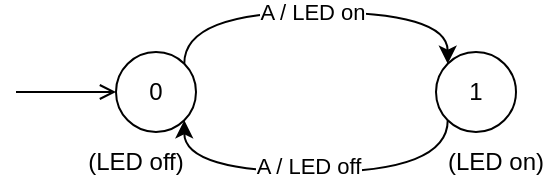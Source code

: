 <mxfile version="24.7.8" pages="4">
  <diagram name="led-aan-uit-schakelaar-diagram" id="suj5K3t5VAUG2CAgYWP2">
    <mxGraphModel dx="954" dy="610" grid="1" gridSize="10" guides="1" tooltips="1" connect="1" arrows="1" fold="1" page="1" pageScale="1" pageWidth="827" pageHeight="1169" math="0" shadow="0">
      <root>
        <mxCell id="0" />
        <mxCell id="1" parent="0" />
        <mxCell id="rDauUibp_t7X1FfBxFjn-1" value="0" style="ellipse;whiteSpace=wrap;html=1;aspect=fixed;" parent="1" vertex="1">
          <mxGeometry x="100" y="220" width="40" height="40" as="geometry" />
        </mxCell>
        <mxCell id="rDauUibp_t7X1FfBxFjn-2" value="1" style="ellipse;whiteSpace=wrap;html=1;aspect=fixed;" parent="1" vertex="1">
          <mxGeometry x="260" y="220" width="40" height="40" as="geometry" />
        </mxCell>
        <mxCell id="rDauUibp_t7X1FfBxFjn-3" value="" style="endArrow=classic;html=1;rounded=0;exitX=1;exitY=0;exitDx=0;exitDy=0;entryX=0;entryY=0;entryDx=0;entryDy=0;edgeStyle=orthogonalEdgeStyle;curved=1;" parent="1" source="rDauUibp_t7X1FfBxFjn-1" target="rDauUibp_t7X1FfBxFjn-2" edge="1">
          <mxGeometry width="50" height="50" relative="1" as="geometry">
            <mxPoint x="390" y="340" as="sourcePoint" />
            <mxPoint x="440" y="290" as="targetPoint" />
            <Array as="points">
              <mxPoint x="134" y="200" />
              <mxPoint x="266" y="200" />
            </Array>
          </mxGeometry>
        </mxCell>
        <mxCell id="rDauUibp_t7X1FfBxFjn-5" value="A / LED on" style="edgeLabel;html=1;align=center;verticalAlign=middle;resizable=0;points=[];" parent="rDauUibp_t7X1FfBxFjn-3" vertex="1" connectable="0">
          <mxGeometry x="-0.022" relative="1" as="geometry">
            <mxPoint as="offset" />
          </mxGeometry>
        </mxCell>
        <mxCell id="rDauUibp_t7X1FfBxFjn-4" value="" style="endArrow=classic;html=1;rounded=0;exitX=0;exitY=1;exitDx=0;exitDy=0;entryX=1;entryY=1;entryDx=0;entryDy=0;edgeStyle=orthogonalEdgeStyle;curved=1;" parent="1" source="rDauUibp_t7X1FfBxFjn-2" target="rDauUibp_t7X1FfBxFjn-1" edge="1">
          <mxGeometry width="50" height="50" relative="1" as="geometry">
            <mxPoint x="390" y="340" as="sourcePoint" />
            <mxPoint x="440" y="290" as="targetPoint" />
            <Array as="points">
              <mxPoint x="266" y="280" />
              <mxPoint x="134" y="280" />
            </Array>
          </mxGeometry>
        </mxCell>
        <mxCell id="rDauUibp_t7X1FfBxFjn-6" value="A / LED off" style="edgeLabel;html=1;align=center;verticalAlign=middle;resizable=0;points=[];" parent="rDauUibp_t7X1FfBxFjn-4" vertex="1" connectable="0">
          <mxGeometry x="0.054" y="-3" relative="1" as="geometry">
            <mxPoint as="offset" />
          </mxGeometry>
        </mxCell>
        <mxCell id="rDauUibp_t7X1FfBxFjn-7" value="&lt;div&gt;(LED off)&lt;/div&gt;" style="text;html=1;align=center;verticalAlign=middle;whiteSpace=wrap;rounded=0;" parent="1" vertex="1">
          <mxGeometry x="80" y="260" width="60" height="30" as="geometry" />
        </mxCell>
        <mxCell id="rDauUibp_t7X1FfBxFjn-8" value="&lt;div&gt;(LED on)&lt;/div&gt;" style="text;html=1;align=center;verticalAlign=middle;whiteSpace=wrap;rounded=0;" parent="1" vertex="1">
          <mxGeometry x="260" y="260" width="60" height="30" as="geometry" />
        </mxCell>
        <mxCell id="rDauUibp_t7X1FfBxFjn-9" value="" style="endArrow=open;html=1;rounded=0;endFill=0;" parent="1" edge="1">
          <mxGeometry width="50" height="50" relative="1" as="geometry">
            <mxPoint x="50" y="240" as="sourcePoint" />
            <mxPoint x="100" y="240" as="targetPoint" />
          </mxGeometry>
        </mxCell>
      </root>
    </mxGraphModel>
  </diagram>
  <diagram name="led-knoppen-dimmer-diagram" id="qQCY2LVE5oTYya2wJCg9">
    <mxGraphModel dx="954" dy="610" grid="1" gridSize="10" guides="1" tooltips="1" connect="1" arrows="1" fold="1" page="1" pageScale="1" pageWidth="827" pageHeight="1169" math="0" shadow="0">
      <root>
        <mxCell id="1oPcDR1ojqYA5k70-krx-0" />
        <mxCell id="1oPcDR1ojqYA5k70-krx-1" parent="1oPcDR1ojqYA5k70-krx-0" />
        <mxCell id="1oPcDR1ojqYA5k70-krx-2" value="0" style="ellipse;whiteSpace=wrap;html=1;aspect=fixed;" vertex="1" parent="1oPcDR1ojqYA5k70-krx-1">
          <mxGeometry x="100" y="220" width="40" height="40" as="geometry" />
        </mxCell>
        <mxCell id="1oPcDR1ojqYA5k70-krx-3" value="1" style="ellipse;whiteSpace=wrap;html=1;aspect=fixed;" vertex="1" parent="1oPcDR1ojqYA5k70-krx-1">
          <mxGeometry x="260" y="220" width="40" height="40" as="geometry" />
        </mxCell>
        <mxCell id="1oPcDR1ojqYA5k70-krx-4" value="" style="endArrow=classic;html=1;rounded=0;exitX=1;exitY=0;exitDx=0;exitDy=0;entryX=0;entryY=0;entryDx=0;entryDy=0;edgeStyle=orthogonalEdgeStyle;curved=1;" edge="1" parent="1oPcDR1ojqYA5k70-krx-1" source="1oPcDR1ojqYA5k70-krx-2" target="1oPcDR1ojqYA5k70-krx-3">
          <mxGeometry width="50" height="50" relative="1" as="geometry">
            <mxPoint x="390" y="340" as="sourcePoint" />
            <mxPoint x="440" y="290" as="targetPoint" />
            <Array as="points">
              <mxPoint x="134" y="200" />
              <mxPoint x="266" y="200" />
            </Array>
          </mxGeometry>
        </mxCell>
        <mxCell id="1oPcDR1ojqYA5k70-krx-5" value="A / LED level 1" style="edgeLabel;html=1;align=center;verticalAlign=middle;resizable=0;points=[];" vertex="1" connectable="0" parent="1oPcDR1ojqYA5k70-krx-4">
          <mxGeometry x="-0.022" relative="1" as="geometry">
            <mxPoint as="offset" />
          </mxGeometry>
        </mxCell>
        <mxCell id="1oPcDR1ojqYA5k70-krx-6" value="" style="endArrow=classic;html=1;rounded=0;exitX=0;exitY=1;exitDx=0;exitDy=0;entryX=1;entryY=1;entryDx=0;entryDy=0;edgeStyle=orthogonalEdgeStyle;curved=1;" edge="1" parent="1oPcDR1ojqYA5k70-krx-1" source="1oPcDR1ojqYA5k70-krx-3" target="1oPcDR1ojqYA5k70-krx-2">
          <mxGeometry width="50" height="50" relative="1" as="geometry">
            <mxPoint x="390" y="340" as="sourcePoint" />
            <mxPoint x="440" y="290" as="targetPoint" />
            <Array as="points">
              <mxPoint x="266" y="280" />
              <mxPoint x="134" y="280" />
            </Array>
          </mxGeometry>
        </mxCell>
        <mxCell id="1oPcDR1ojqYA5k70-krx-7" value="B / LED level 0" style="edgeLabel;html=1;align=center;verticalAlign=middle;resizable=0;points=[];" vertex="1" connectable="0" parent="1oPcDR1ojqYA5k70-krx-6">
          <mxGeometry x="0.054" y="-3" relative="1" as="geometry">
            <mxPoint as="offset" />
          </mxGeometry>
        </mxCell>
        <mxCell id="1oPcDR1ojqYA5k70-krx-10" value="" style="endArrow=open;html=1;rounded=0;endFill=0;" edge="1" parent="1oPcDR1ojqYA5k70-krx-1">
          <mxGeometry width="50" height="50" relative="1" as="geometry">
            <mxPoint x="50" y="240" as="sourcePoint" />
            <mxPoint x="100" y="240" as="targetPoint" />
          </mxGeometry>
        </mxCell>
        <mxCell id="obV0xKAMrJDedLNOsX-t-0" value="2" style="ellipse;whiteSpace=wrap;html=1;aspect=fixed;" vertex="1" parent="1oPcDR1ojqYA5k70-krx-1">
          <mxGeometry x="430" y="220" width="40" height="40" as="geometry" />
        </mxCell>
        <mxCell id="obV0xKAMrJDedLNOsX-t-1" value="" style="endArrow=classic;html=1;rounded=0;exitX=1;exitY=0;exitDx=0;exitDy=0;entryX=0;entryY=0;entryDx=0;entryDy=0;edgeStyle=orthogonalEdgeStyle;curved=1;" edge="1" parent="1oPcDR1ojqYA5k70-krx-1" source="1oPcDR1ojqYA5k70-krx-3" target="obV0xKAMrJDedLNOsX-t-0">
          <mxGeometry width="50" height="50" relative="1" as="geometry">
            <mxPoint x="390" y="340" as="sourcePoint" />
            <mxPoint x="440" y="290" as="targetPoint" />
            <Array as="points">
              <mxPoint x="294" y="200" />
              <mxPoint x="436" y="200" />
            </Array>
          </mxGeometry>
        </mxCell>
        <mxCell id="obV0xKAMrJDedLNOsX-t-2" value="A / LED level 2" style="edgeLabel;html=1;align=center;verticalAlign=middle;resizable=0;points=[];" vertex="1" connectable="0" parent="obV0xKAMrJDedLNOsX-t-1">
          <mxGeometry x="0.01" y="-1" relative="1" as="geometry">
            <mxPoint as="offset" />
          </mxGeometry>
        </mxCell>
        <mxCell id="obV0xKAMrJDedLNOsX-t-4" value="" style="endArrow=classic;html=1;rounded=0;entryX=1;entryY=1;entryDx=0;entryDy=0;exitX=0;exitY=1;exitDx=0;exitDy=0;edgeStyle=orthogonalEdgeStyle;curved=1;" edge="1" parent="1oPcDR1ojqYA5k70-krx-1" source="obV0xKAMrJDedLNOsX-t-0" target="1oPcDR1ojqYA5k70-krx-3">
          <mxGeometry width="50" height="50" relative="1" as="geometry">
            <mxPoint x="390" y="340" as="sourcePoint" />
            <mxPoint x="440" y="290" as="targetPoint" />
            <Array as="points">
              <mxPoint x="436" y="280" />
              <mxPoint x="294" y="280" />
            </Array>
          </mxGeometry>
        </mxCell>
        <mxCell id="obV0xKAMrJDedLNOsX-t-5" value="B / LED level 1" style="edgeLabel;html=1;align=center;verticalAlign=middle;resizable=0;points=[];" vertex="1" connectable="0" parent="obV0xKAMrJDedLNOsX-t-4">
          <mxGeometry x="0.052" y="-2" relative="1" as="geometry">
            <mxPoint as="offset" />
          </mxGeometry>
        </mxCell>
        <mxCell id="obV0xKAMrJDedLNOsX-t-6" value="" style="endArrow=classic;html=1;rounded=0;exitX=1;exitY=0;exitDx=0;exitDy=0;edgeStyle=orthogonalEdgeStyle;curved=1;entryX=1;entryY=1;entryDx=0;entryDy=0;" edge="1" parent="1oPcDR1ojqYA5k70-krx-1" source="obV0xKAMrJDedLNOsX-t-0" target="obV0xKAMrJDedLNOsX-t-0">
          <mxGeometry width="50" height="50" relative="1" as="geometry">
            <mxPoint x="540" y="230" as="sourcePoint" />
            <mxPoint x="560" y="270" as="targetPoint" />
            <Array as="points">
              <mxPoint x="550" y="240" />
            </Array>
          </mxGeometry>
        </mxCell>
        <mxCell id="obV0xKAMrJDedLNOsX-t-7" value="as" style="edgeLabel;html=1;align=center;verticalAlign=middle;resizable=0;points=[];" vertex="1" connectable="0" parent="obV0xKAMrJDedLNOsX-t-6">
          <mxGeometry x="-0.233" y="-3" relative="1" as="geometry">
            <mxPoint as="offset" />
          </mxGeometry>
        </mxCell>
        <mxCell id="obV0xKAMrJDedLNOsX-t-8" value="A / LED level 2" style="edgeLabel;html=1;align=center;verticalAlign=middle;resizable=0;points=[];" vertex="1" connectable="0" parent="obV0xKAMrJDedLNOsX-t-6">
          <mxGeometry x="-0.523" y="-6" relative="1" as="geometry">
            <mxPoint x="16" y="1" as="offset" />
          </mxGeometry>
        </mxCell>
        <mxCell id="obV0xKAMrJDedLNOsX-t-9" value="" style="endArrow=classic;html=1;rounded=0;edgeStyle=orthogonalEdgeStyle;curved=1;exitX=0;exitY=0.25;exitDx=0;exitDy=0;exitPerimeter=0;entryX=0.5;entryY=0;entryDx=0;entryDy=0;" edge="1" parent="1oPcDR1ojqYA5k70-krx-1" source="1oPcDR1ojqYA5k70-krx-2" target="1oPcDR1ojqYA5k70-krx-2">
          <mxGeometry width="50" height="50" relative="1" as="geometry">
            <mxPoint x="50" y="210" as="sourcePoint" />
            <mxPoint x="100" y="160" as="targetPoint" />
            <Array as="points">
              <mxPoint x="90" y="160" />
            </Array>
          </mxGeometry>
        </mxCell>
        <mxCell id="obV0xKAMrJDedLNOsX-t-10" value="B /LED level 0" style="edgeLabel;html=1;align=center;verticalAlign=middle;resizable=0;points=[];" vertex="1" connectable="0" parent="obV0xKAMrJDedLNOsX-t-9">
          <mxGeometry x="-0.657" y="3" relative="1" as="geometry">
            <mxPoint x="-24" as="offset" />
          </mxGeometry>
        </mxCell>
      </root>
    </mxGraphModel>
  </diagram>
  <diagram name="led-met-timer-diagram" id="B0DlwmSIrf9TGEvLLa5u">
    <mxGraphModel dx="954" dy="610" grid="1" gridSize="10" guides="1" tooltips="1" connect="1" arrows="1" fold="1" page="1" pageScale="1" pageWidth="827" pageHeight="1169" math="0" shadow="0">
      <root>
        <mxCell id="kqJ1kcw-TuHTR2UuNhqG-0" />
        <mxCell id="kqJ1kcw-TuHTR2UuNhqG-1" parent="kqJ1kcw-TuHTR2UuNhqG-0" />
        <mxCell id="kqJ1kcw-TuHTR2UuNhqG-2" value="0" style="ellipse;whiteSpace=wrap;html=1;aspect=fixed;rounded=1;" parent="kqJ1kcw-TuHTR2UuNhqG-1" vertex="1">
          <mxGeometry x="100" y="220" width="40" height="40" as="geometry" />
        </mxCell>
        <mxCell id="kqJ1kcw-TuHTR2UuNhqG-3" value="1" style="ellipse;whiteSpace=wrap;html=1;aspect=fixed;rounded=1;" parent="kqJ1kcw-TuHTR2UuNhqG-1" vertex="1">
          <mxGeometry x="330" y="220" width="40" height="40" as="geometry" />
        </mxCell>
        <mxCell id="kqJ1kcw-TuHTR2UuNhqG-4" value="" style="endArrow=classic;html=1;rounded=1;exitX=1;exitY=0;exitDx=0;exitDy=0;entryX=0;entryY=0;entryDx=0;entryDy=0;edgeStyle=orthogonalEdgeStyle;curved=1;" parent="kqJ1kcw-TuHTR2UuNhqG-1" source="kqJ1kcw-TuHTR2UuNhqG-2" target="kqJ1kcw-TuHTR2UuNhqG-3" edge="1">
          <mxGeometry width="50" height="50" relative="1" as="geometry">
            <mxPoint x="390" y="340" as="sourcePoint" />
            <mxPoint x="440" y="290" as="targetPoint" />
            <Array as="points">
              <mxPoint x="134" y="200" />
              <mxPoint x="336" y="200" />
            </Array>
          </mxGeometry>
        </mxCell>
        <mxCell id="kqJ1kcw-TuHTR2UuNhqG-5" value="A / LED on. start timer" style="edgeLabel;html=1;align=center;verticalAlign=middle;resizable=0;points=[];rounded=1;" parent="kqJ1kcw-TuHTR2UuNhqG-4" vertex="1" connectable="0">
          <mxGeometry x="-0.022" relative="1" as="geometry">
            <mxPoint as="offset" />
          </mxGeometry>
        </mxCell>
        <mxCell id="kqJ1kcw-TuHTR2UuNhqG-6" value="" style="endArrow=classic;html=1;rounded=1;exitX=0;exitY=1;exitDx=0;exitDy=0;entryX=1;entryY=1;entryDx=0;entryDy=0;edgeStyle=orthogonalEdgeStyle;curved=1;" parent="kqJ1kcw-TuHTR2UuNhqG-1" source="kqJ1kcw-TuHTR2UuNhqG-3" target="kqJ1kcw-TuHTR2UuNhqG-2" edge="1">
          <mxGeometry width="50" height="50" relative="1" as="geometry">
            <mxPoint x="390" y="340" as="sourcePoint" />
            <mxPoint x="440" y="290" as="targetPoint" />
            <Array as="points">
              <mxPoint x="330" y="254" />
              <mxPoint x="330" y="280" />
              <mxPoint x="134" y="280" />
            </Array>
          </mxGeometry>
        </mxCell>
        <mxCell id="kqJ1kcw-TuHTR2UuNhqG-7" value="timer / LED off" style="edgeLabel;html=1;align=center;verticalAlign=middle;resizable=0;points=[];rounded=1;" parent="kqJ1kcw-TuHTR2UuNhqG-6" vertex="1" connectable="0">
          <mxGeometry x="0.054" y="-3" relative="1" as="geometry">
            <mxPoint x="-1" as="offset" />
          </mxGeometry>
        </mxCell>
        <mxCell id="kqJ1kcw-TuHTR2UuNhqG-8" value="&lt;div&gt;(LED off)&lt;/div&gt;" style="text;html=1;align=center;verticalAlign=middle;whiteSpace=wrap;rounded=1;" parent="kqJ1kcw-TuHTR2UuNhqG-1" vertex="1">
          <mxGeometry x="80" y="260" width="60" height="30" as="geometry" />
        </mxCell>
        <mxCell id="kqJ1kcw-TuHTR2UuNhqG-9" value="&lt;div&gt;(LED on)&lt;/div&gt;" style="text;html=1;align=center;verticalAlign=middle;whiteSpace=wrap;rounded=1;" parent="kqJ1kcw-TuHTR2UuNhqG-1" vertex="1">
          <mxGeometry x="330" y="260" width="60" height="30" as="geometry" />
        </mxCell>
        <mxCell id="kqJ1kcw-TuHTR2UuNhqG-10" value="" style="endArrow=open;html=1;rounded=1;endFill=0;" parent="kqJ1kcw-TuHTR2UuNhqG-1" edge="1">
          <mxGeometry width="50" height="50" relative="1" as="geometry">
            <mxPoint x="50" y="240" as="sourcePoint" />
            <mxPoint x="100" y="240" as="targetPoint" />
          </mxGeometry>
        </mxCell>
        <mxCell id="i-ciQt3in527QOjcitqm-2" value="" style="endArrow=classic;html=1;rounded=1;exitX=1;exitY=0;exitDx=0;exitDy=0;entryX=1;entryY=1;entryDx=0;entryDy=0;edgeStyle=orthogonalEdgeStyle;curved=1;elbow=vertical;" parent="kqJ1kcw-TuHTR2UuNhqG-1" source="kqJ1kcw-TuHTR2UuNhqG-3" target="kqJ1kcw-TuHTR2UuNhqG-3" edge="1">
          <mxGeometry width="50" height="50" relative="1" as="geometry">
            <mxPoint x="390" y="340" as="sourcePoint" />
            <mxPoint x="440" y="290" as="targetPoint" />
            <Array as="points">
              <mxPoint x="510" y="240" />
            </Array>
          </mxGeometry>
        </mxCell>
        <mxCell id="i-ciQt3in527QOjcitqm-3" value="A / LED on, start timer" style="edgeLabel;html=1;align=center;verticalAlign=middle;resizable=0;points=[];" parent="i-ciQt3in527QOjcitqm-2" vertex="1" connectable="0">
          <mxGeometry x="-0.758" y="1" relative="1" as="geometry">
            <mxPoint x="58" y="9" as="offset" />
          </mxGeometry>
        </mxCell>
      </root>
    </mxGraphModel>
  </diagram>
  <diagram name="knipperende-led-diagram" id="09OZU2-x_p3L1ABksJlM">
    <mxGraphModel dx="954" dy="610" grid="1" gridSize="10" guides="1" tooltips="1" connect="1" arrows="1" fold="1" page="1" pageScale="1" pageWidth="827" pageHeight="1169" math="0" shadow="0">
      <root>
        <mxCell id="qlR7q28_c2WXC1pLTwKV-0" />
        <mxCell id="qlR7q28_c2WXC1pLTwKV-1" parent="qlR7q28_c2WXC1pLTwKV-0" />
        <mxCell id="qlR7q28_c2WXC1pLTwKV-2" value="0" style="ellipse;whiteSpace=wrap;html=1;aspect=fixed;" parent="qlR7q28_c2WXC1pLTwKV-1" vertex="1">
          <mxGeometry x="100" y="220" width="40" height="40" as="geometry" />
        </mxCell>
        <mxCell id="qlR7q28_c2WXC1pLTwKV-3" value="1" style="ellipse;whiteSpace=wrap;html=1;aspect=fixed;" parent="qlR7q28_c2WXC1pLTwKV-1" vertex="1">
          <mxGeometry x="260" y="220" width="40" height="40" as="geometry" />
        </mxCell>
        <mxCell id="qlR7q28_c2WXC1pLTwKV-4" value="" style="endArrow=classic;html=1;rounded=0;exitX=1;exitY=0;exitDx=0;exitDy=0;entryX=0;entryY=0;entryDx=0;entryDy=0;edgeStyle=orthogonalEdgeStyle;curved=1;" parent="qlR7q28_c2WXC1pLTwKV-1" source="qlR7q28_c2WXC1pLTwKV-2" target="qlR7q28_c2WXC1pLTwKV-3" edge="1">
          <mxGeometry width="50" height="50" relative="1" as="geometry">
            <mxPoint x="390" y="340" as="sourcePoint" />
            <mxPoint x="440" y="290" as="targetPoint" />
            <Array as="points">
              <mxPoint x="134" y="200" />
              <mxPoint x="266" y="200" />
            </Array>
          </mxGeometry>
        </mxCell>
        <mxCell id="qlR7q28_c2WXC1pLTwKV-5" value="timer / LED on" style="edgeLabel;html=1;align=center;verticalAlign=middle;resizable=0;points=[];" parent="qlR7q28_c2WXC1pLTwKV-4" vertex="1" connectable="0">
          <mxGeometry x="-0.022" relative="1" as="geometry">
            <mxPoint as="offset" />
          </mxGeometry>
        </mxCell>
        <mxCell id="qlR7q28_c2WXC1pLTwKV-6" value="" style="endArrow=classic;html=1;rounded=0;exitX=0;exitY=1;exitDx=0;exitDy=0;entryX=1;entryY=1;entryDx=0;entryDy=0;edgeStyle=orthogonalEdgeStyle;curved=1;" parent="qlR7q28_c2WXC1pLTwKV-1" source="qlR7q28_c2WXC1pLTwKV-3" target="qlR7q28_c2WXC1pLTwKV-2" edge="1">
          <mxGeometry width="50" height="50" relative="1" as="geometry">
            <mxPoint x="390" y="340" as="sourcePoint" />
            <mxPoint x="440" y="290" as="targetPoint" />
            <Array as="points">
              <mxPoint x="266" y="280" />
              <mxPoint x="134" y="280" />
            </Array>
          </mxGeometry>
        </mxCell>
        <mxCell id="qlR7q28_c2WXC1pLTwKV-7" value="timer / LED off" style="edgeLabel;html=1;align=center;verticalAlign=middle;resizable=0;points=[];" parent="qlR7q28_c2WXC1pLTwKV-6" vertex="1" connectable="0">
          <mxGeometry x="0.054" y="-3" relative="1" as="geometry">
            <mxPoint as="offset" />
          </mxGeometry>
        </mxCell>
        <mxCell id="qlR7q28_c2WXC1pLTwKV-8" value="&lt;span style=&quot;background-color: initial;&quot;&gt;(LED off)&lt;/span&gt;" style="text;html=1;align=center;verticalAlign=middle;whiteSpace=wrap;rounded=0;" parent="qlR7q28_c2WXC1pLTwKV-1" vertex="1">
          <mxGeometry x="80" y="260" width="60" height="30" as="geometry" />
        </mxCell>
        <mxCell id="qlR7q28_c2WXC1pLTwKV-9" value="&lt;div&gt;(LED on)&lt;/div&gt;" style="text;html=1;align=center;verticalAlign=middle;whiteSpace=wrap;rounded=0;" parent="qlR7q28_c2WXC1pLTwKV-1" vertex="1">
          <mxGeometry x="260" y="260" width="60" height="30" as="geometry" />
        </mxCell>
        <mxCell id="qlR7q28_c2WXC1pLTwKV-10" value="" style="endArrow=open;html=1;rounded=0;endFill=0;" parent="qlR7q28_c2WXC1pLTwKV-1" edge="1">
          <mxGeometry width="50" height="50" relative="1" as="geometry">
            <mxPoint x="50" y="240" as="sourcePoint" />
            <mxPoint x="100" y="240" as="targetPoint" />
          </mxGeometry>
        </mxCell>
      </root>
    </mxGraphModel>
  </diagram>
</mxfile>
